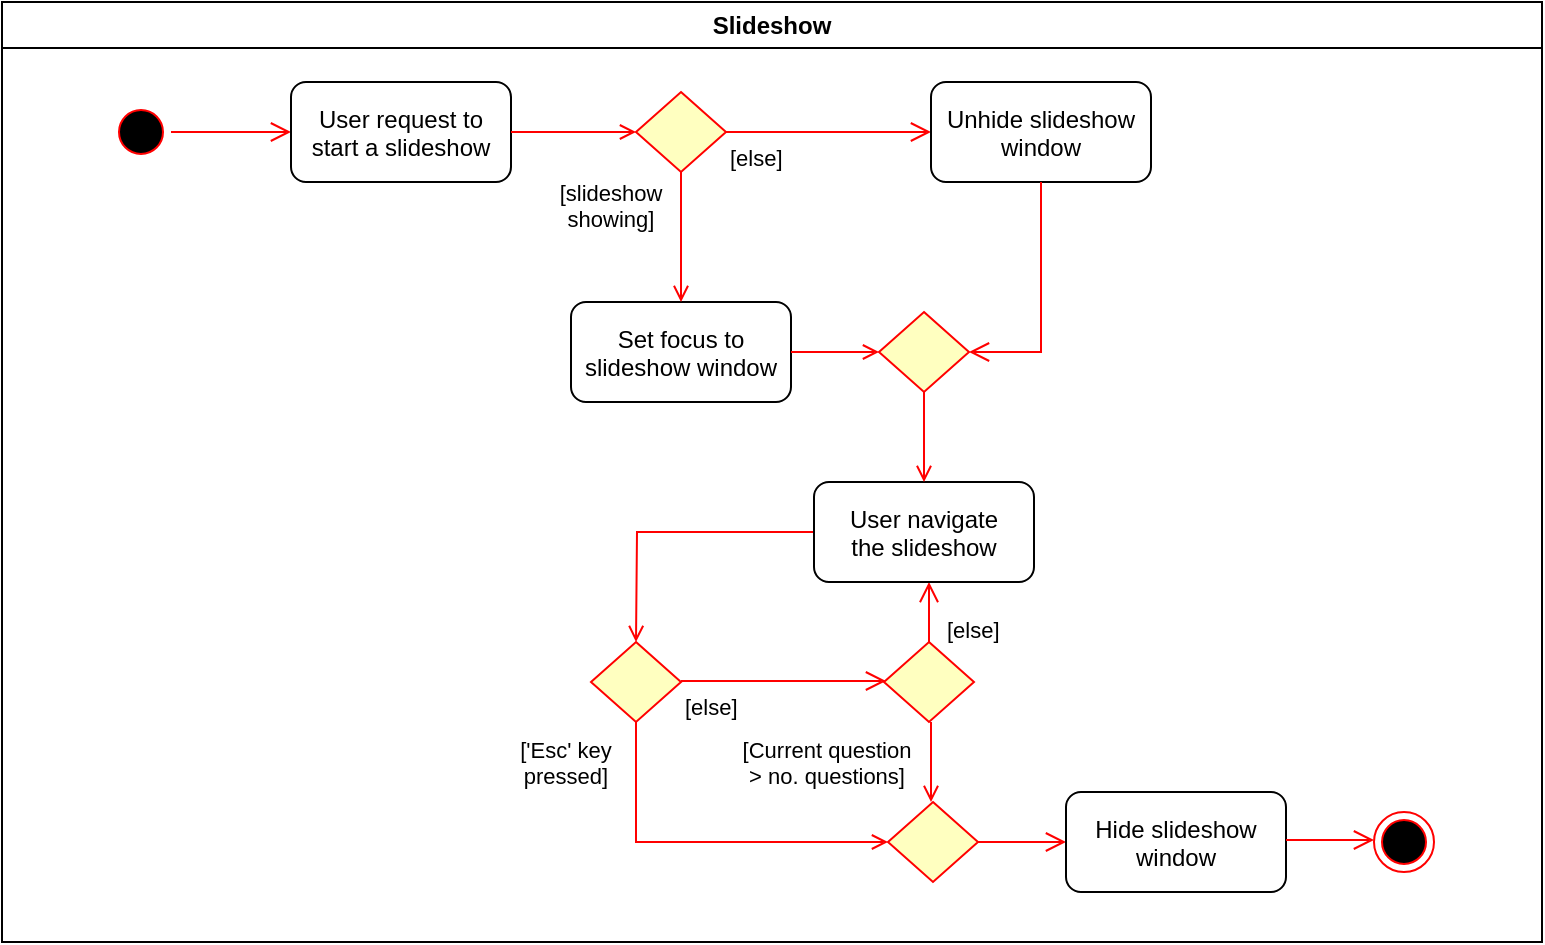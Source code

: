 <mxfile version="12.2.3" type="device" pages="1"><diagram name="Page-1" id="e7e014a7-5840-1c2e-5031-d8a46d1fe8dd"><mxGraphModel dx="1412" dy="1615" grid="1" gridSize="10" guides="1" tooltips="1" connect="1" arrows="1" fold="1" page="1" pageScale="1" pageWidth="1169" pageHeight="826" background="#ffffff" math="0" shadow="0"><root><mxCell id="0"/><mxCell id="1" parent="0"/><mxCell id="3" value="Slideshow" style="swimlane;whiteSpace=wrap" parent="1" vertex="1"><mxGeometry x="250" y="-160" width="770" height="470" as="geometry"/></mxCell><mxCell id="13" value="" style="ellipse;shape=startState;fillColor=#000000;strokeColor=#ff0000;" parent="3" vertex="1"><mxGeometry x="54.5" y="50" width="30" height="30" as="geometry"/></mxCell><mxCell id="14" value="" style="edgeStyle=elbowEdgeStyle;elbow=horizontal;verticalAlign=bottom;endArrow=open;endSize=8;strokeColor=#FF0000;endFill=1;rounded=0" parent="3" source="13" target="15" edge="1"><mxGeometry x="34.5" y="30" as="geometry"><mxPoint x="49.5" y="100" as="targetPoint"/></mxGeometry></mxCell><mxCell id="15" value="User request to&#10;start a slideshow" style="rounded=1;" parent="3" vertex="1"><mxGeometry x="144.5" y="40" width="110" height="50" as="geometry"/></mxCell><mxCell id="18" value="Set focus to&#10;slideshow window" style="rounded=1;" parent="3" vertex="1"><mxGeometry x="284.5" y="150" width="110" height="50" as="geometry"/></mxCell><mxCell id="19" value="[slideshow&#10;showing]" style="endArrow=open;strokeColor=#FF0000;endFill=1;rounded=0;exitX=0.5;exitY=1;exitDx=0;exitDy=0;" parent="3" source="21" target="18" edge="1"><mxGeometry x="-0.5" y="-35" relative="1" as="geometry"><mxPoint x="69.5" y="280" as="sourcePoint"/><mxPoint as="offset"/></mxGeometry></mxCell><mxCell id="21" value="" style="rhombus;fillColor=#ffffc0;strokeColor=#ff0000;" parent="3" vertex="1"><mxGeometry x="317" y="45" width="45" height="40" as="geometry"/></mxCell><mxCell id="23" value="[else]" style="edgeStyle=elbowEdgeStyle;elbow=horizontal;align=left;verticalAlign=top;endArrow=open;endSize=8;strokeColor=#FF0000;endFill=1;rounded=0" parent="3" source="21" target="30" edge="1"><mxGeometry x="-1" relative="1" as="geometry"><mxPoint x="184.5" y="315" as="targetPoint"/></mxGeometry></mxCell><mxCell id="30" value="Unhide slideshow&#10;window" style="rounded=1;" parent="3" vertex="1"><mxGeometry x="464.5" y="40" width="110" height="50" as="geometry"/></mxCell><mxCell id="38" value="" style="ellipse;shape=endState;fillColor=#000000;strokeColor=#ff0000" parent="3" vertex="1"><mxGeometry x="686" y="405" width="30" height="30" as="geometry"/></mxCell><mxCell id="My4SKcVWuLoMBSxfjf1_-61" value="" style="endArrow=open;strokeColor=#FF0000;endFill=1;rounded=0;exitX=1;exitY=0.5;exitDx=0;exitDy=0;entryX=0;entryY=0.5;entryDx=0;entryDy=0;" parent="3" edge="1" target="21" source="15"><mxGeometry x="0.474" y="56" relative="1" as="geometry"><mxPoint x="68.5" y="170" as="sourcePoint"/><mxPoint x="68.5" y="208" as="targetPoint"/><mxPoint as="offset"/></mxGeometry></mxCell><mxCell id="My4SKcVWuLoMBSxfjf1_-62" value="" style="rhombus;fillColor=#ffffc0;strokeColor=#ff0000;" parent="3" vertex="1"><mxGeometry x="438.5" y="155" width="45" height="40" as="geometry"/></mxCell><mxCell id="My4SKcVWuLoMBSxfjf1_-64" value="" style="endArrow=open;strokeColor=#FF0000;endFill=1;rounded=0;exitX=1;exitY=0.5;exitDx=0;exitDy=0;entryX=0;entryY=0.5;entryDx=0;entryDy=0;" parent="3" edge="1" target="My4SKcVWuLoMBSxfjf1_-62" source="18"><mxGeometry x="-0.77" y="-15" relative="1" as="geometry"><mxPoint x="68.5" y="338" as="sourcePoint"/><mxPoint x="68.5" y="378" as="targetPoint"/><mxPoint as="offset"/></mxGeometry></mxCell><mxCell id="My4SKcVWuLoMBSxfjf1_-69" value="" style="edgeStyle=elbowEdgeStyle;elbow=horizontal;align=left;verticalAlign=top;endArrow=open;endSize=8;strokeColor=#FF0000;endFill=1;rounded=0;exitX=0.5;exitY=1;exitDx=0;exitDy=0;entryX=1;entryY=0.5;entryDx=0;entryDy=0;" parent="3" source="30" target="My4SKcVWuLoMBSxfjf1_-62" edge="1"><mxGeometry x="-1" relative="1" as="geometry"><mxPoint x="287" y="328" as="targetPoint"/><mxPoint x="184.5" y="328" as="sourcePoint"/><Array as="points"><mxPoint x="519.5" y="175"/><mxPoint x="514.5" y="175"/></Array></mxGeometry></mxCell><mxCell id="My4SKcVWuLoMBSxfjf1_-71" value="" style="rhombus;fillColor=#ffffc0;strokeColor=#ff0000;" parent="3" vertex="1"><mxGeometry x="294.5" y="320" width="45" height="40" as="geometry"/></mxCell><mxCell id="My4SKcVWuLoMBSxfjf1_-73" value="" style="endArrow=open;strokeColor=#FF0000;endFill=1;rounded=0;exitX=0;exitY=0.5;exitDx=0;exitDy=0;entryX=0.5;entryY=0;entryDx=0;entryDy=0;" parent="3" source="My4SKcVWuLoMBSxfjf1_-107" target="My4SKcVWuLoMBSxfjf1_-71" edge="1"><mxGeometry x="0.5" y="56" relative="1" as="geometry"><mxPoint x="63.5" y="498" as="sourcePoint"/><mxPoint x="70.5" y="538" as="targetPoint"/><mxPoint as="offset"/><Array as="points"><mxPoint x="317.5" y="265"/></Array></mxGeometry></mxCell><mxCell id="My4SKcVWuLoMBSxfjf1_-74" value="['Esc' key&#10;pressed]" style="endArrow=open;strokeColor=#FF0000;endFill=1;rounded=0;exitX=0.5;exitY=1;exitDx=0;exitDy=0;entryX=0;entryY=0.5;entryDx=0;entryDy=0;" parent="3" target="My4SKcVWuLoMBSxfjf1_-111" edge="1"><mxGeometry x="-0.785" y="-35" relative="1" as="geometry"><mxPoint x="317" y="360" as="sourcePoint"/><mxPoint x="317" y="400" as="targetPoint"/><mxPoint as="offset"/><Array as="points"><mxPoint x="317" y="420"/></Array></mxGeometry></mxCell><mxCell id="My4SKcVWuLoMBSxfjf1_-75" value="[else]" style="edgeStyle=elbowEdgeStyle;elbow=horizontal;align=left;verticalAlign=top;endArrow=open;endSize=8;strokeColor=#FF0000;endFill=1;rounded=0" parent="3" edge="1"><mxGeometry x="-1" relative="1" as="geometry"><mxPoint x="442" y="339.5" as="targetPoint"/><mxPoint x="339.5" y="339.5" as="sourcePoint"/></mxGeometry></mxCell><mxCell id="My4SKcVWuLoMBSxfjf1_-99" value="" style="rhombus;fillColor=#ffffc0;strokeColor=#ff0000;" parent="3" vertex="1"><mxGeometry x="441" y="320" width="45" height="40" as="geometry"/></mxCell><mxCell id="My4SKcVWuLoMBSxfjf1_-101" value="[Current question &#10;&gt; no. questions]" style="endArrow=open;strokeColor=#FF0000;endFill=1;rounded=0;exitX=0.5;exitY=1;exitDx=0;exitDy=0;" parent="3" edge="1"><mxGeometry y="-52" relative="1" as="geometry"><mxPoint x="464.5" y="360" as="sourcePoint"/><mxPoint x="464.5" y="400" as="targetPoint"/><mxPoint as="offset"/></mxGeometry></mxCell><mxCell id="My4SKcVWuLoMBSxfjf1_-102" value="[else]" style="edgeStyle=elbowEdgeStyle;elbow=horizontal;align=left;verticalAlign=top;endArrow=open;endSize=8;strokeColor=#FF0000;endFill=1;rounded=0;entryX=0.5;entryY=1;entryDx=0;entryDy=0;exitX=0.5;exitY=0;exitDx=0;exitDy=0;" parent="3" edge="1" source="My4SKcVWuLoMBSxfjf1_-99"><mxGeometry x="0.344" y="-6" relative="1" as="geometry"><mxPoint x="463.5" y="290" as="targetPoint"/><mxPoint x="463.5" y="310" as="sourcePoint"/><Array as="points"><mxPoint x="463.5" y="300"/></Array><mxPoint x="1" y="1" as="offset"/></mxGeometry></mxCell><mxCell id="My4SKcVWuLoMBSxfjf1_-107" value="User navigate&#10;the slideshow" style="rounded=1;" parent="3" vertex="1"><mxGeometry x="406" y="240" width="110" height="50" as="geometry"/></mxCell><mxCell id="My4SKcVWuLoMBSxfjf1_-110" value="" style="endArrow=open;strokeColor=#FF0000;endFill=1;rounded=0;exitX=0.5;exitY=1;exitDx=0;exitDy=0;" parent="3" edge="1" target="My4SKcVWuLoMBSxfjf1_-107" source="My4SKcVWuLoMBSxfjf1_-62"><mxGeometry x="-0.77" y="-15" relative="1" as="geometry"><mxPoint x="69.5" y="418" as="sourcePoint"/><mxPoint x="69.5" y="438" as="targetPoint"/><mxPoint as="offset"/></mxGeometry></mxCell><mxCell id="My4SKcVWuLoMBSxfjf1_-111" value="" style="rhombus;fillColor=#ffffc0;strokeColor=#ff0000;" parent="3" vertex="1"><mxGeometry x="443" y="400" width="45" height="40" as="geometry"/></mxCell><mxCell id="My4SKcVWuLoMBSxfjf1_-112" value="" style="edgeStyle=elbowEdgeStyle;elbow=horizontal;align=left;verticalAlign=top;endArrow=open;endSize=8;strokeColor=#FF0000;endFill=1;rounded=0;entryX=0;entryY=0.5;entryDx=0;entryDy=0;" parent="3" target="My4SKcVWuLoMBSxfjf1_-114" edge="1"><mxGeometry x="-1" relative="1" as="geometry"><mxPoint x="545" y="420" as="targetPoint"/><mxPoint x="488" y="420" as="sourcePoint"/></mxGeometry></mxCell><mxCell id="My4SKcVWuLoMBSxfjf1_-114" value="Hide slideshow&#10;window" style="rounded=1;" parent="3" vertex="1"><mxGeometry x="532" y="395" width="110" height="50" as="geometry"/></mxCell><mxCell id="My4SKcVWuLoMBSxfjf1_-118" value="" style="edgeStyle=elbowEdgeStyle;elbow=horizontal;align=left;verticalAlign=top;endArrow=open;endSize=8;strokeColor=#FF0000;endFill=1;rounded=0;entryX=0;entryY=0.5;entryDx=0;entryDy=0;" parent="3" edge="1"><mxGeometry x="-1" relative="1" as="geometry"><mxPoint x="686" y="419" as="targetPoint"/><mxPoint x="642" y="419" as="sourcePoint"/></mxGeometry></mxCell></root></mxGraphModel></diagram></mxfile>
